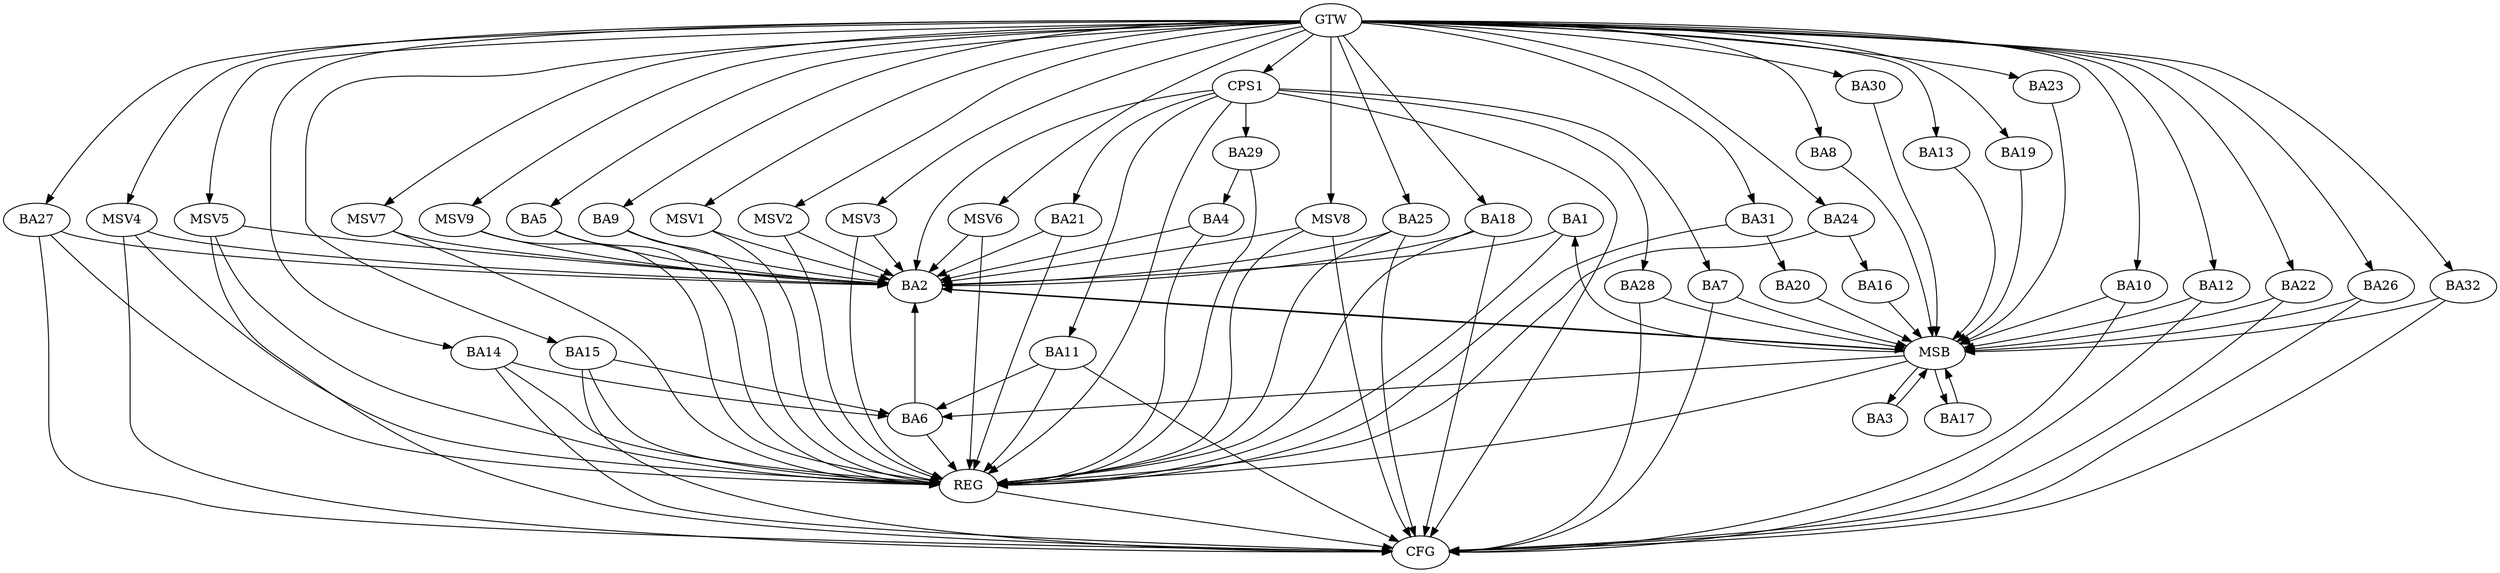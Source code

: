 strict digraph G {
  BA1 [ label="BA1" ];
  BA2 [ label="BA2" ];
  BA3 [ label="BA3" ];
  BA4 [ label="BA4" ];
  BA5 [ label="BA5" ];
  BA6 [ label="BA6" ];
  BA7 [ label="BA7" ];
  BA8 [ label="BA8" ];
  BA9 [ label="BA9" ];
  BA10 [ label="BA10" ];
  BA11 [ label="BA11" ];
  BA12 [ label="BA12" ];
  BA13 [ label="BA13" ];
  BA14 [ label="BA14" ];
  BA15 [ label="BA15" ];
  BA16 [ label="BA16" ];
  BA17 [ label="BA17" ];
  BA18 [ label="BA18" ];
  BA19 [ label="BA19" ];
  BA20 [ label="BA20" ];
  BA21 [ label="BA21" ];
  BA22 [ label="BA22" ];
  BA23 [ label="BA23" ];
  BA24 [ label="BA24" ];
  BA25 [ label="BA25" ];
  BA26 [ label="BA26" ];
  BA27 [ label="BA27" ];
  BA28 [ label="BA28" ];
  BA29 [ label="BA29" ];
  BA30 [ label="BA30" ];
  BA31 [ label="BA31" ];
  BA32 [ label="BA32" ];
  CPS1 [ label="CPS1" ];
  GTW [ label="GTW" ];
  REG [ label="REG" ];
  MSB [ label="MSB" ];
  CFG [ label="CFG" ];
  MSV1 [ label="MSV1" ];
  MSV2 [ label="MSV2" ];
  MSV3 [ label="MSV3" ];
  MSV4 [ label="MSV4" ];
  MSV5 [ label="MSV5" ];
  MSV6 [ label="MSV6" ];
  MSV7 [ label="MSV7" ];
  MSV8 [ label="MSV8" ];
  MSV9 [ label="MSV9" ];
  BA1 -> BA2;
  BA4 -> BA2;
  BA5 -> BA2;
  BA6 -> BA2;
  BA9 -> BA2;
  BA11 -> BA6;
  BA14 -> BA6;
  BA15 -> BA6;
  BA18 -> BA2;
  BA21 -> BA2;
  BA24 -> BA16;
  BA25 -> BA2;
  BA27 -> BA2;
  BA29 -> BA4;
  BA31 -> BA20;
  CPS1 -> BA11;
  CPS1 -> BA21;
  CPS1 -> BA7;
  CPS1 -> BA2;
  CPS1 -> BA28;
  CPS1 -> BA29;
  GTW -> BA5;
  GTW -> BA8;
  GTW -> BA9;
  GTW -> BA10;
  GTW -> BA12;
  GTW -> BA13;
  GTW -> BA14;
  GTW -> BA15;
  GTW -> BA18;
  GTW -> BA19;
  GTW -> BA22;
  GTW -> BA23;
  GTW -> BA24;
  GTW -> BA25;
  GTW -> BA26;
  GTW -> BA27;
  GTW -> BA30;
  GTW -> BA31;
  GTW -> BA32;
  GTW -> CPS1;
  BA1 -> REG;
  BA4 -> REG;
  BA5 -> REG;
  BA6 -> REG;
  BA9 -> REG;
  BA11 -> REG;
  BA14 -> REG;
  BA15 -> REG;
  BA18 -> REG;
  BA21 -> REG;
  BA24 -> REG;
  BA25 -> REG;
  BA27 -> REG;
  BA29 -> REG;
  BA31 -> REG;
  CPS1 -> REG;
  BA2 -> MSB;
  MSB -> BA1;
  MSB -> REG;
  BA3 -> MSB;
  MSB -> BA2;
  BA7 -> MSB;
  MSB -> BA3;
  BA8 -> MSB;
  BA10 -> MSB;
  MSB -> BA6;
  BA12 -> MSB;
  BA13 -> MSB;
  BA16 -> MSB;
  BA17 -> MSB;
  BA19 -> MSB;
  BA20 -> MSB;
  BA22 -> MSB;
  BA23 -> MSB;
  MSB -> BA17;
  BA26 -> MSB;
  BA28 -> MSB;
  BA30 -> MSB;
  BA32 -> MSB;
  BA28 -> CFG;
  BA32 -> CFG;
  BA10 -> CFG;
  BA27 -> CFG;
  BA14 -> CFG;
  BA15 -> CFG;
  BA12 -> CFG;
  BA25 -> CFG;
  BA26 -> CFG;
  CPS1 -> CFG;
  BA22 -> CFG;
  BA11 -> CFG;
  BA7 -> CFG;
  BA18 -> CFG;
  REG -> CFG;
  MSV1 -> BA2;
  GTW -> MSV1;
  MSV1 -> REG;
  MSV2 -> BA2;
  GTW -> MSV2;
  MSV2 -> REG;
  MSV3 -> BA2;
  GTW -> MSV3;
  MSV3 -> REG;
  MSV4 -> BA2;
  GTW -> MSV4;
  MSV4 -> REG;
  MSV4 -> CFG;
  MSV5 -> BA2;
  MSV6 -> BA2;
  GTW -> MSV5;
  MSV5 -> REG;
  MSV5 -> CFG;
  GTW -> MSV6;
  MSV6 -> REG;
  MSV7 -> BA2;
  GTW -> MSV7;
  MSV7 -> REG;
  MSV8 -> BA2;
  GTW -> MSV8;
  MSV8 -> REG;
  MSV8 -> CFG;
  MSV9 -> BA2;
  GTW -> MSV9;
  MSV9 -> REG;
}
